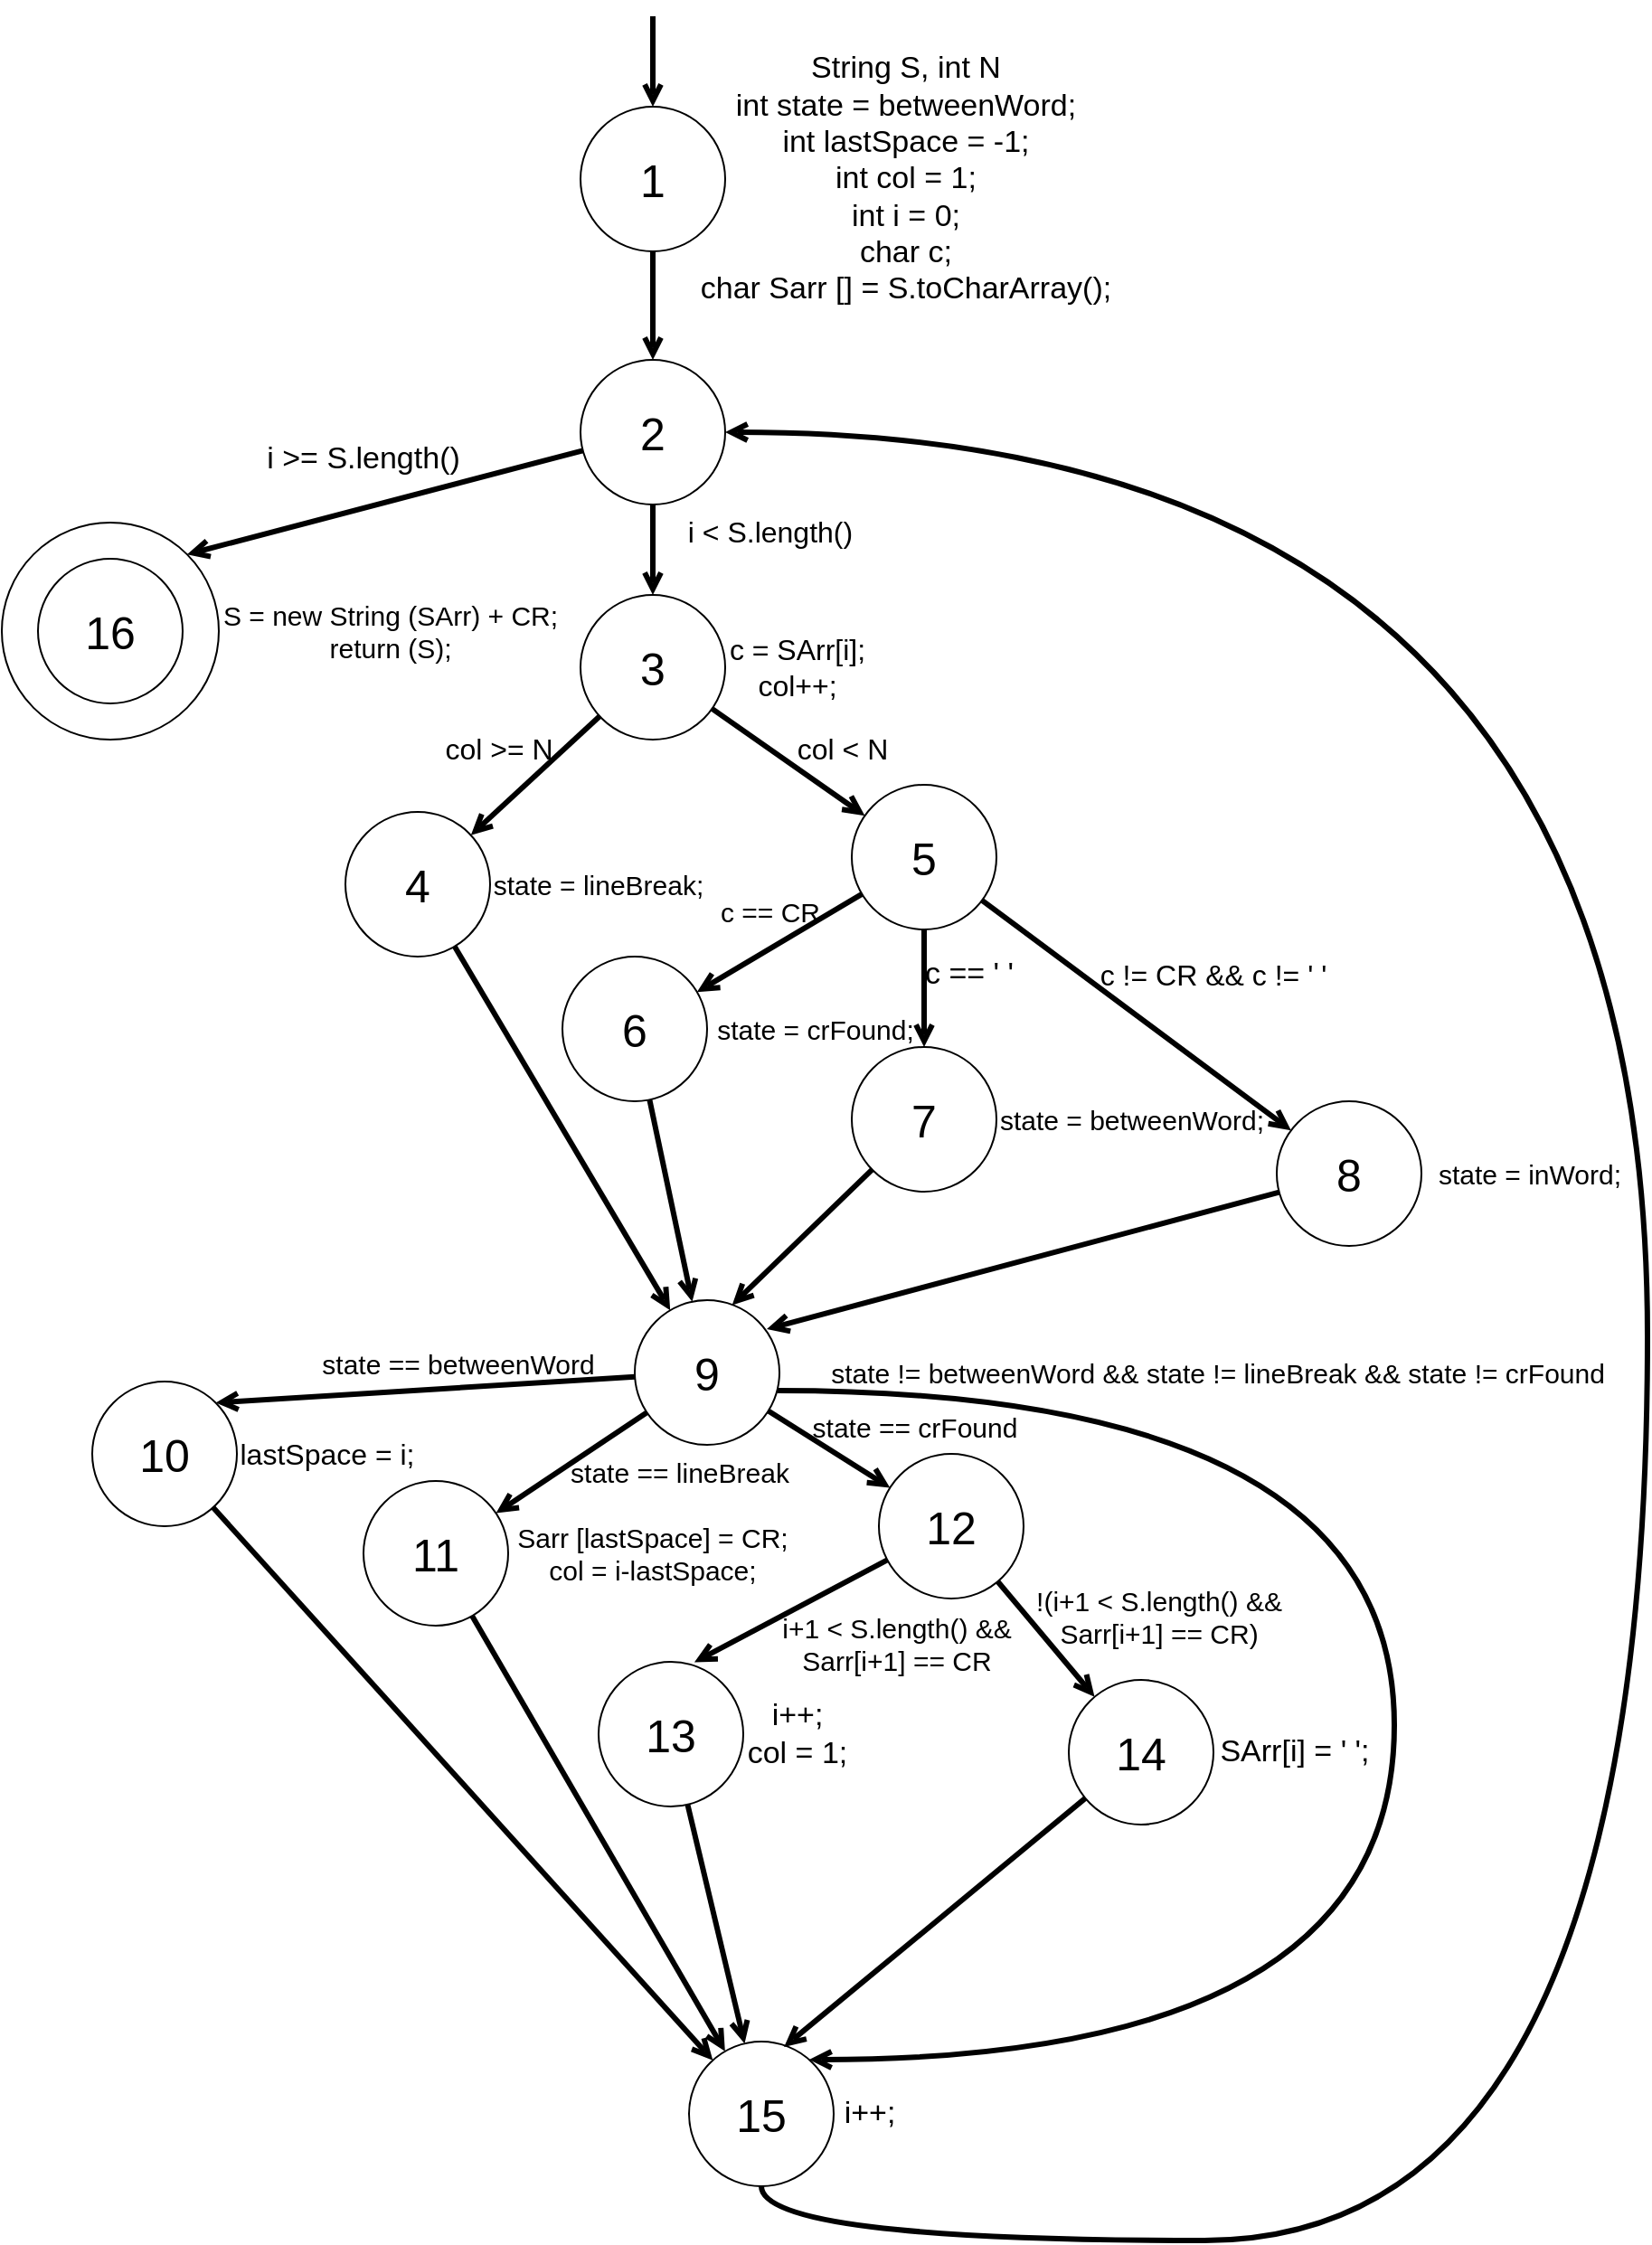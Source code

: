 <mxfile version="14.5.1" type="device"><diagram id="MNYH_Ljn3LR9eCLtB5Mg" name="Page-1"><mxGraphModel dx="2073" dy="903" grid="1" gridSize="10" guides="1" tooltips="1" connect="1" arrows="1" fold="1" page="1" pageScale="1" pageWidth="850" pageHeight="1100" math="0" shadow="0"><root><mxCell id="0"/><mxCell id="1" parent="0"/><mxCell id="qoeWmKMZMFy40wjtBwYk-44" value="" style="ellipse;whiteSpace=wrap;html=1;aspect=fixed;" vertex="1" parent="1"><mxGeometry x="-40" y="290" width="120" height="120" as="geometry"/></mxCell><mxCell id="qoeWmKMZMFy40wjtBwYk-1" value="&lt;font style=&quot;font-size: 25px&quot;&gt;1&lt;/font&gt;" style="ellipse;whiteSpace=wrap;html=1;aspect=fixed;" vertex="1" parent="1"><mxGeometry x="280" y="60" width="80" height="80" as="geometry"/></mxCell><mxCell id="qoeWmKMZMFy40wjtBwYk-5" value="&lt;span style=&quot;font-size: 25px&quot;&gt;2&lt;/span&gt;" style="ellipse;whiteSpace=wrap;html=1;aspect=fixed;" vertex="1" parent="1"><mxGeometry x="280" y="200" width="80" height="80" as="geometry"/></mxCell><mxCell id="qoeWmKMZMFy40wjtBwYk-6" value="" style="endArrow=open;html=1;entryX=0.5;entryY=0;entryDx=0;entryDy=0;endFill=0;strokeWidth=3;" edge="1" parent="1" target="qoeWmKMZMFy40wjtBwYk-1"><mxGeometry width="50" height="50" relative="1" as="geometry"><mxPoint x="320" y="10" as="sourcePoint"/><mxPoint x="510" y="50" as="targetPoint"/></mxGeometry></mxCell><mxCell id="qoeWmKMZMFy40wjtBwYk-8" value="" style="endArrow=open;html=1;endFill=0;strokeWidth=3;" edge="1" parent="1" source="qoeWmKMZMFy40wjtBwYk-1" target="qoeWmKMZMFy40wjtBwYk-5"><mxGeometry width="50" height="50" relative="1" as="geometry"><mxPoint x="330" y="20" as="sourcePoint"/><mxPoint x="330" y="70" as="targetPoint"/></mxGeometry></mxCell><mxCell id="qoeWmKMZMFy40wjtBwYk-9" value="&lt;span style=&quot;font-size: 25px&quot;&gt;3&lt;/span&gt;" style="ellipse;whiteSpace=wrap;html=1;aspect=fixed;" vertex="1" parent="1"><mxGeometry x="280" y="330" width="80" height="80" as="geometry"/></mxCell><mxCell id="qoeWmKMZMFy40wjtBwYk-10" value="" style="endArrow=open;html=1;endFill=0;strokeWidth=3;entryX=0.5;entryY=0;entryDx=0;entryDy=0;exitX=0.5;exitY=1;exitDx=0;exitDy=0;" edge="1" parent="1" source="qoeWmKMZMFy40wjtBwYk-5" target="qoeWmKMZMFy40wjtBwYk-9"><mxGeometry width="50" height="50" relative="1" as="geometry"><mxPoint x="330" y="150" as="sourcePoint"/><mxPoint x="330" y="210" as="targetPoint"/></mxGeometry></mxCell><mxCell id="qoeWmKMZMFy40wjtBwYk-11" value="&lt;span style=&quot;font-size: 25px&quot;&gt;4&lt;/span&gt;" style="ellipse;whiteSpace=wrap;html=1;aspect=fixed;" vertex="1" parent="1"><mxGeometry x="150" y="450" width="80" height="80" as="geometry"/></mxCell><mxCell id="qoeWmKMZMFy40wjtBwYk-12" value="&lt;span style=&quot;font-size: 25px&quot;&gt;5&lt;/span&gt;" style="ellipse;whiteSpace=wrap;html=1;aspect=fixed;" vertex="1" parent="1"><mxGeometry x="430" y="435" width="80" height="80" as="geometry"/></mxCell><mxCell id="qoeWmKMZMFy40wjtBwYk-13" value="" style="endArrow=open;html=1;endFill=0;strokeWidth=3;" edge="1" parent="1" source="qoeWmKMZMFy40wjtBwYk-9" target="qoeWmKMZMFy40wjtBwYk-11"><mxGeometry width="50" height="50" relative="1" as="geometry"><mxPoint x="330" y="290" as="sourcePoint"/><mxPoint x="330" y="340" as="targetPoint"/></mxGeometry></mxCell><mxCell id="qoeWmKMZMFy40wjtBwYk-14" value="" style="endArrow=open;html=1;endFill=0;strokeWidth=3;" edge="1" parent="1" source="qoeWmKMZMFy40wjtBwYk-9" target="qoeWmKMZMFy40wjtBwYk-12"><mxGeometry width="50" height="50" relative="1" as="geometry"><mxPoint x="307.707" y="413.212" as="sourcePoint"/><mxPoint x="272.188" y="466.718" as="targetPoint"/></mxGeometry></mxCell><mxCell id="qoeWmKMZMFy40wjtBwYk-15" value="&lt;span style=&quot;font-size: 25px&quot;&gt;6&lt;/span&gt;" style="ellipse;whiteSpace=wrap;html=1;aspect=fixed;" vertex="1" parent="1"><mxGeometry x="270" y="530" width="80" height="80" as="geometry"/></mxCell><mxCell id="qoeWmKMZMFy40wjtBwYk-16" value="&lt;span style=&quot;font-size: 25px&quot;&gt;7&lt;/span&gt;" style="ellipse;whiteSpace=wrap;html=1;aspect=fixed;" vertex="1" parent="1"><mxGeometry x="430" y="580" width="80" height="80" as="geometry"/></mxCell><mxCell id="qoeWmKMZMFy40wjtBwYk-17" value="&lt;span style=&quot;font-size: 25px&quot;&gt;8&lt;/span&gt;" style="ellipse;whiteSpace=wrap;html=1;aspect=fixed;" vertex="1" parent="1"><mxGeometry x="665" y="610" width="80" height="80" as="geometry"/></mxCell><mxCell id="qoeWmKMZMFy40wjtBwYk-18" value="" style="endArrow=open;html=1;endFill=0;strokeWidth=3;" edge="1" parent="1" source="qoeWmKMZMFy40wjtBwYk-12" target="qoeWmKMZMFy40wjtBwYk-15"><mxGeometry width="50" height="50" relative="1" as="geometry"><mxPoint x="352.293" y="413.212" as="sourcePoint"/><mxPoint x="387.812" y="466.718" as="targetPoint"/></mxGeometry></mxCell><mxCell id="qoeWmKMZMFy40wjtBwYk-19" value="" style="endArrow=open;html=1;endFill=0;strokeWidth=3;" edge="1" parent="1" source="qoeWmKMZMFy40wjtBwYk-12" target="qoeWmKMZMFy40wjtBwYk-16"><mxGeometry width="50" height="50" relative="1" as="geometry"><mxPoint x="394.345" y="536.809" as="sourcePoint"/><mxPoint x="365.869" y="603.283" as="targetPoint"/></mxGeometry></mxCell><mxCell id="qoeWmKMZMFy40wjtBwYk-20" value="" style="endArrow=open;html=1;endFill=0;strokeWidth=3;" edge="1" parent="1" source="qoeWmKMZMFy40wjtBwYk-12" target="qoeWmKMZMFy40wjtBwYk-17"><mxGeometry width="50" height="50" relative="1" as="geometry"><mxPoint x="425.655" y="536.809" as="sourcePoint"/><mxPoint x="454.131" y="603.283" as="targetPoint"/></mxGeometry></mxCell><mxCell id="qoeWmKMZMFy40wjtBwYk-21" value="&lt;span style=&quot;font-size: 25px&quot;&gt;9&lt;/span&gt;" style="ellipse;whiteSpace=wrap;html=1;aspect=fixed;" vertex="1" parent="1"><mxGeometry x="310" y="720" width="80" height="80" as="geometry"/></mxCell><mxCell id="qoeWmKMZMFy40wjtBwYk-22" value="" style="endArrow=open;html=1;endFill=0;strokeWidth=3;" edge="1" parent="1" source="qoeWmKMZMFy40wjtBwYk-11" target="qoeWmKMZMFy40wjtBwYk-21"><mxGeometry width="50" height="50" relative="1" as="geometry"><mxPoint x="394.345" y="536.809" as="sourcePoint"/><mxPoint x="365.869" y="603.283" as="targetPoint"/></mxGeometry></mxCell><mxCell id="qoeWmKMZMFy40wjtBwYk-23" value="" style="endArrow=open;html=1;endFill=0;strokeWidth=3;" edge="1" parent="1" source="qoeWmKMZMFy40wjtBwYk-15" target="qoeWmKMZMFy40wjtBwYk-21"><mxGeometry width="50" height="50" relative="1" as="geometry"><mxPoint x="262.203" y="538.093" as="sourcePoint"/><mxPoint x="360" y="730" as="targetPoint"/></mxGeometry></mxCell><mxCell id="qoeWmKMZMFy40wjtBwYk-24" value="" style="endArrow=open;html=1;endFill=0;strokeWidth=3;entryX=0.673;entryY=0.034;entryDx=0;entryDy=0;entryPerimeter=0;" edge="1" parent="1" source="qoeWmKMZMFy40wjtBwYk-16" target="qoeWmKMZMFy40wjtBwYk-21"><mxGeometry width="50" height="50" relative="1" as="geometry"><mxPoint x="350" y="680.0" as="sourcePoint"/><mxPoint x="350" y="770.0" as="targetPoint"/></mxGeometry></mxCell><mxCell id="qoeWmKMZMFy40wjtBwYk-25" value="" style="endArrow=open;html=1;endFill=0;strokeWidth=3;" edge="1" parent="1" source="qoeWmKMZMFy40wjtBwYk-17"><mxGeometry width="50" height="50" relative="1" as="geometry"><mxPoint x="446.911" y="672.663" as="sourcePoint"/><mxPoint x="383" y="736" as="targetPoint"/></mxGeometry></mxCell><mxCell id="qoeWmKMZMFy40wjtBwYk-26" value="&lt;span style=&quot;font-size: 25px&quot;&gt;10&lt;/span&gt;" style="ellipse;whiteSpace=wrap;html=1;aspect=fixed;" vertex="1" parent="1"><mxGeometry x="10" y="765" width="80" height="80" as="geometry"/></mxCell><mxCell id="qoeWmKMZMFy40wjtBwYk-27" value="&lt;span style=&quot;font-size: 25px&quot;&gt;11&lt;/span&gt;" style="ellipse;whiteSpace=wrap;html=1;aspect=fixed;" vertex="1" parent="1"><mxGeometry x="160" y="820" width="80" height="80" as="geometry"/></mxCell><mxCell id="qoeWmKMZMFy40wjtBwYk-28" value="&lt;span style=&quot;font-size: 25px&quot;&gt;12&lt;/span&gt;" style="ellipse;whiteSpace=wrap;html=1;aspect=fixed;" vertex="1" parent="1"><mxGeometry x="445" y="805" width="80" height="80" as="geometry"/></mxCell><mxCell id="qoeWmKMZMFy40wjtBwYk-29" value="&lt;span style=&quot;font-size: 25px&quot;&gt;13&lt;/span&gt;" style="ellipse;whiteSpace=wrap;html=1;aspect=fixed;" vertex="1" parent="1"><mxGeometry x="290" y="920" width="80" height="80" as="geometry"/></mxCell><mxCell id="qoeWmKMZMFy40wjtBwYk-30" value="&lt;span style=&quot;font-size: 25px&quot;&gt;14&lt;/span&gt;" style="ellipse;whiteSpace=wrap;html=1;aspect=fixed;" vertex="1" parent="1"><mxGeometry x="550" y="930" width="80" height="80" as="geometry"/></mxCell><mxCell id="qoeWmKMZMFy40wjtBwYk-31" value="&lt;span style=&quot;font-size: 25px&quot;&gt;15&lt;/span&gt;" style="ellipse;whiteSpace=wrap;html=1;aspect=fixed;" vertex="1" parent="1"><mxGeometry x="340" y="1130" width="80" height="80" as="geometry"/></mxCell><mxCell id="qoeWmKMZMFy40wjtBwYk-32" value="" style="endArrow=open;html=1;endFill=0;strokeWidth=3;entryX=1;entryY=0;entryDx=0;entryDy=0;" edge="1" parent="1" source="qoeWmKMZMFy40wjtBwYk-21" target="qoeWmKMZMFy40wjtBwYk-26"><mxGeometry width="50" height="50" relative="1" as="geometry"><mxPoint x="262.332" y="538.052" as="sourcePoint"/><mxPoint x="337.72" y="771.932" as="targetPoint"/></mxGeometry></mxCell><mxCell id="qoeWmKMZMFy40wjtBwYk-33" value="" style="endArrow=open;html=1;endFill=0;strokeWidth=3;" edge="1" parent="1" source="qoeWmKMZMFy40wjtBwYk-21" target="qoeWmKMZMFy40wjtBwYk-27"><mxGeometry width="50" height="50" relative="1" as="geometry"><mxPoint x="320.819" y="837.358" as="sourcePoint"/><mxPoint x="229.242" y="922.707" as="targetPoint"/></mxGeometry></mxCell><mxCell id="qoeWmKMZMFy40wjtBwYk-34" value="" style="endArrow=open;html=1;endFill=0;strokeWidth=3;" edge="1" parent="1" source="qoeWmKMZMFy40wjtBwYk-21" target="qoeWmKMZMFy40wjtBwYk-28"><mxGeometry width="50" height="50" relative="1" as="geometry"><mxPoint x="348.002" y="849.95" as="sourcePoint"/><mxPoint x="342.85" y="910.102" as="targetPoint"/></mxGeometry></mxCell><mxCell id="qoeWmKMZMFy40wjtBwYk-35" value="" style="endArrow=open;html=1;endFill=0;strokeWidth=3;entryX=0.662;entryY=0.003;entryDx=0;entryDy=0;entryPerimeter=0;" edge="1" parent="1" source="qoeWmKMZMFy40wjtBwYk-28" target="qoeWmKMZMFy40wjtBwYk-29"><mxGeometry width="50" height="50" relative="1" as="geometry"><mxPoint x="386.529" y="826.298" as="sourcePoint"/><mxPoint x="513.523" y="883.585" as="targetPoint"/></mxGeometry></mxCell><mxCell id="qoeWmKMZMFy40wjtBwYk-36" value="" style="endArrow=open;html=1;endFill=0;strokeWidth=3;" edge="1" parent="1" source="qoeWmKMZMFy40wjtBwYk-28" target="qoeWmKMZMFy40wjtBwYk-30"><mxGeometry width="50" height="50" relative="1" as="geometry"><mxPoint x="535.339" y="937.216" as="sourcePoint"/><mxPoint x="515.385" y="983.077" as="targetPoint"/></mxGeometry></mxCell><mxCell id="qoeWmKMZMFy40wjtBwYk-37" value="" style="endArrow=open;html=1;endFill=0;strokeWidth=3;entryX=0.657;entryY=0.037;entryDx=0;entryDy=0;entryPerimeter=0;" edge="1" parent="1" source="qoeWmKMZMFy40wjtBwYk-30" target="qoeWmKMZMFy40wjtBwYk-31"><mxGeometry width="50" height="50" relative="1" as="geometry"><mxPoint x="573.853" y="932.11" as="sourcePoint"/><mxPoint x="616.0" y="988.0" as="targetPoint"/></mxGeometry></mxCell><mxCell id="qoeWmKMZMFy40wjtBwYk-38" value="" style="endArrow=open;html=1;endFill=0;strokeWidth=3;" edge="1" parent="1" source="qoeWmKMZMFy40wjtBwYk-29" target="qoeWmKMZMFy40wjtBwYk-31"><mxGeometry width="50" height="50" relative="1" as="geometry"><mxPoint x="606.302" y="1041.551" as="sourcePoint"/><mxPoint x="423.691" y="1158.438" as="targetPoint"/></mxGeometry></mxCell><mxCell id="qoeWmKMZMFy40wjtBwYk-39" value="" style="endArrow=open;html=1;endFill=0;strokeWidth=3;" edge="1" parent="1" source="qoeWmKMZMFy40wjtBwYk-27" target="qoeWmKMZMFy40wjtBwYk-31"><mxGeometry width="50" height="50" relative="1" as="geometry"><mxPoint x="477.508" y="1053.077" as="sourcePoint"/><mxPoint x="412.661" y="1147.038" as="targetPoint"/></mxGeometry></mxCell><mxCell id="qoeWmKMZMFy40wjtBwYk-40" value="" style="endArrow=open;html=1;endFill=0;strokeWidth=3;" edge="1" parent="1" source="qoeWmKMZMFy40wjtBwYk-26" target="qoeWmKMZMFy40wjtBwYk-31"><mxGeometry width="50" height="50" relative="1" as="geometry"><mxPoint x="348.24" y="989.142" as="sourcePoint"/><mxPoint x="381.503" y="1140.913" as="targetPoint"/></mxGeometry></mxCell><mxCell id="qoeWmKMZMFy40wjtBwYk-41" value="" style="endArrow=open;html=1;endFill=0;strokeWidth=3;edgeStyle=orthogonalEdgeStyle;curved=1;" edge="1" parent="1" source="qoeWmKMZMFy40wjtBwYk-31" target="qoeWmKMZMFy40wjtBwYk-5"><mxGeometry width="50" height="50" relative="1" as="geometry"><mxPoint x="358.24" y="999.142" as="sourcePoint"/><mxPoint x="720" y="500" as="targetPoint"/><Array as="points"><mxPoint x="380" y="1240"/><mxPoint x="870" y="1240"/><mxPoint x="870" y="240"/></Array></mxGeometry></mxCell><mxCell id="qoeWmKMZMFy40wjtBwYk-42" value="&lt;span style=&quot;font-size: 25px&quot;&gt;16&lt;/span&gt;" style="ellipse;whiteSpace=wrap;html=1;aspect=fixed;" vertex="1" parent="1"><mxGeometry x="-20" y="310" width="80" height="80" as="geometry"/></mxCell><mxCell id="qoeWmKMZMFy40wjtBwYk-43" value="" style="endArrow=open;html=1;endFill=0;strokeWidth=3;entryX=1;entryY=0;entryDx=0;entryDy=0;" edge="1" parent="1" source="qoeWmKMZMFy40wjtBwYk-5" target="qoeWmKMZMFy40wjtBwYk-44"><mxGeometry width="50" height="50" relative="1" as="geometry"><mxPoint x="330" y="290" as="sourcePoint"/><mxPoint x="100" y="453" as="targetPoint"/></mxGeometry></mxCell><mxCell id="qoeWmKMZMFy40wjtBwYk-46" value="&lt;font style=&quot;font-size: 17px&quot;&gt;String S, int N&lt;br&gt;int state = betweenWord;&lt;br&gt;int lastSpace = -1;&lt;br&gt;int col = 1;&lt;br&gt;int i = 0;&lt;br&gt;char c;&lt;br&gt;char Sarr [] = S.toCharArray();&lt;/font&gt;" style="text;html=1;strokeColor=none;fillColor=none;align=center;verticalAlign=middle;whiteSpace=wrap;rounded=0;" vertex="1" parent="1"><mxGeometry x="340" y="30" width="240" height="140" as="geometry"/></mxCell><mxCell id="qoeWmKMZMFy40wjtBwYk-47" value="&lt;font style=&quot;font-size: 16px&quot;&gt;i &amp;lt; S.length()&lt;/font&gt;" style="text;html=1;strokeColor=none;fillColor=none;align=center;verticalAlign=middle;whiteSpace=wrap;rounded=0;" vertex="1" parent="1"><mxGeometry x="330" y="270" width="110" height="50" as="geometry"/></mxCell><mxCell id="qoeWmKMZMFy40wjtBwYk-48" value="&lt;font style=&quot;font-size: 17px&quot;&gt;i &amp;gt;= S.length()&lt;/font&gt;" style="text;html=1;strokeColor=none;fillColor=none;align=center;verticalAlign=middle;whiteSpace=wrap;rounded=0;" vertex="1" parent="1"><mxGeometry x="100" y="230" width="120" height="50" as="geometry"/></mxCell><mxCell id="qoeWmKMZMFy40wjtBwYk-49" value="&lt;font style=&quot;font-size: 16px&quot;&gt;c = SArr[i];&lt;br&gt;col++;&lt;/font&gt;" style="text;html=1;strokeColor=none;fillColor=none;align=center;verticalAlign=middle;whiteSpace=wrap;rounded=0;" vertex="1" parent="1"><mxGeometry x="355" y="345" width="90" height="50" as="geometry"/></mxCell><mxCell id="qoeWmKMZMFy40wjtBwYk-50" value="&lt;font style=&quot;font-size: 16px&quot;&gt;col &amp;gt;= N&lt;/font&gt;" style="text;html=1;strokeColor=none;fillColor=none;align=center;verticalAlign=middle;whiteSpace=wrap;rounded=0;" vertex="1" parent="1"><mxGeometry x="190" y="390" width="90" height="50" as="geometry"/></mxCell><mxCell id="qoeWmKMZMFy40wjtBwYk-51" value="&lt;font style=&quot;font-size: 16px&quot;&gt;col &amp;lt; N&lt;/font&gt;" style="text;html=1;strokeColor=none;fillColor=none;align=center;verticalAlign=middle;whiteSpace=wrap;rounded=0;" vertex="1" parent="1"><mxGeometry x="380" y="390" width="90" height="50" as="geometry"/></mxCell><mxCell id="qoeWmKMZMFy40wjtBwYk-52" value="&lt;font style=&quot;font-size: 15px&quot;&gt;state = lineBreak;&lt;/font&gt;" style="text;html=1;strokeColor=none;fillColor=none;align=center;verticalAlign=middle;whiteSpace=wrap;rounded=0;" vertex="1" parent="1"><mxGeometry x="230" y="465" width="120" height="50" as="geometry"/></mxCell><mxCell id="qoeWmKMZMFy40wjtBwYk-54" value="&lt;font style=&quot;font-size: 15px&quot;&gt;c == CR&lt;/font&gt;" style="text;html=1;strokeColor=none;fillColor=none;align=center;verticalAlign=middle;whiteSpace=wrap;rounded=0;" vertex="1" parent="1"><mxGeometry x="340" y="480" width="90" height="50" as="geometry"/></mxCell><mxCell id="qoeWmKMZMFy40wjtBwYk-55" value="&lt;font style=&quot;font-size: 17px&quot;&gt;c == ' '&lt;/font&gt;" style="text;html=1;strokeColor=none;fillColor=none;align=center;verticalAlign=middle;whiteSpace=wrap;rounded=0;" vertex="1" parent="1"><mxGeometry x="450" y="515" width="90" height="50" as="geometry"/></mxCell><mxCell id="qoeWmKMZMFy40wjtBwYk-56" value="&lt;font style=&quot;font-size: 16px&quot;&gt;c != CR &amp;amp;&amp;amp; c != ' '&lt;/font&gt;" style="text;html=1;strokeColor=none;fillColor=none;align=center;verticalAlign=middle;whiteSpace=wrap;rounded=0;" vertex="1" parent="1"><mxGeometry x="560" y="515" width="140" height="50" as="geometry"/></mxCell><mxCell id="qoeWmKMZMFy40wjtBwYk-57" value="&lt;font style=&quot;font-size: 15px&quot;&gt;state = crFound;&lt;/font&gt;" style="text;html=1;strokeColor=none;fillColor=none;align=center;verticalAlign=middle;whiteSpace=wrap;rounded=0;" vertex="1" parent="1"><mxGeometry x="340" y="545" width="140" height="50" as="geometry"/></mxCell><mxCell id="qoeWmKMZMFy40wjtBwYk-58" value="&lt;font style=&quot;font-size: 15px&quot;&gt;state = betweenWord;&lt;/font&gt;" style="text;html=1;strokeColor=none;fillColor=none;align=center;verticalAlign=middle;whiteSpace=wrap;rounded=0;" vertex="1" parent="1"><mxGeometry x="505" y="595" width="160" height="50" as="geometry"/></mxCell><mxCell id="qoeWmKMZMFy40wjtBwYk-59" value="&lt;font style=&quot;font-size: 15px&quot;&gt;state = inWord;&lt;/font&gt;" style="text;html=1;strokeColor=none;fillColor=none;align=center;verticalAlign=middle;whiteSpace=wrap;rounded=0;" vertex="1" parent="1"><mxGeometry x="745" y="625" width="120" height="50" as="geometry"/></mxCell><mxCell id="qoeWmKMZMFy40wjtBwYk-60" value="&lt;font style=&quot;font-size: 15px&quot;&gt;state == betweenWord&lt;/font&gt;" style="text;html=1;strokeColor=none;fillColor=none;align=center;verticalAlign=middle;whiteSpace=wrap;rounded=0;" vertex="1" parent="1"><mxGeometry x="125" y="730" width="175" height="50" as="geometry"/></mxCell><mxCell id="qoeWmKMZMFy40wjtBwYk-61" style="edgeStyle=orthogonalEdgeStyle;curved=1;rounded=0;orthogonalLoop=1;jettySize=auto;html=1;exitX=0.5;exitY=1;exitDx=0;exitDy=0;endArrow=open;endFill=0;strokeWidth=3;" edge="1" parent="1" source="qoeWmKMZMFy40wjtBwYk-60" target="qoeWmKMZMFy40wjtBwYk-60"><mxGeometry relative="1" as="geometry"/></mxCell><mxCell id="qoeWmKMZMFy40wjtBwYk-62" value="&lt;font style=&quot;font-size: 16px&quot;&gt;lastSpace = i;&lt;/font&gt;" style="text;html=1;strokeColor=none;fillColor=none;align=center;verticalAlign=middle;whiteSpace=wrap;rounded=0;" vertex="1" parent="1"><mxGeometry x="80" y="780" width="120" height="50" as="geometry"/></mxCell><mxCell id="qoeWmKMZMFy40wjtBwYk-63" value="&lt;font style=&quot;font-size: 15px&quot;&gt;state == lineBreak&lt;/font&gt;" style="text;html=1;strokeColor=none;fillColor=none;align=center;verticalAlign=middle;whiteSpace=wrap;rounded=0;" vertex="1" parent="1"><mxGeometry x="270" y="790" width="130" height="50" as="geometry"/></mxCell><mxCell id="qoeWmKMZMFy40wjtBwYk-66" value="" style="endArrow=open;html=1;endFill=0;strokeWidth=3;edgeStyle=orthogonalEdgeStyle;curved=1;" edge="1" parent="1" source="qoeWmKMZMFy40wjtBwYk-21" target="qoeWmKMZMFy40wjtBwYk-31"><mxGeometry width="50" height="50" relative="1" as="geometry"><mxPoint x="540" y="810" as="sourcePoint"/><mxPoint x="440" y="1190" as="targetPoint"/><Array as="points"><mxPoint x="730" y="770"/><mxPoint x="730" y="1140"/></Array></mxGeometry></mxCell><mxCell id="qoeWmKMZMFy40wjtBwYk-67" value="&lt;font style=&quot;font-size: 15px&quot;&gt;Sarr [lastSpace] = CR;&lt;br&gt;col = i-lastSpace;&lt;/font&gt;" style="text;html=1;strokeColor=none;fillColor=none;align=center;verticalAlign=middle;whiteSpace=wrap;rounded=0;" vertex="1" parent="1"><mxGeometry x="240" y="835" width="160" height="50" as="geometry"/></mxCell><mxCell id="qoeWmKMZMFy40wjtBwYk-68" value="&lt;font style=&quot;font-size: 15px&quot;&gt;state == crFound&lt;/font&gt;" style="text;html=1;strokeColor=none;fillColor=none;align=center;verticalAlign=middle;whiteSpace=wrap;rounded=0;" vertex="1" parent="1"><mxGeometry x="400" y="765" width="130" height="50" as="geometry"/></mxCell><mxCell id="qoeWmKMZMFy40wjtBwYk-69" value="&lt;font style=&quot;font-size: 15px&quot;&gt;i+1 &amp;lt; S.length() &amp;amp;&amp;amp; Sarr[i+1] == CR&lt;/font&gt;" style="text;html=1;strokeColor=none;fillColor=none;align=center;verticalAlign=middle;whiteSpace=wrap;rounded=0;" vertex="1" parent="1"><mxGeometry x="390" y="885" width="130" height="50" as="geometry"/></mxCell><mxCell id="qoeWmKMZMFy40wjtBwYk-70" value="&lt;font style=&quot;font-size: 15px&quot;&gt;!(i+1 &amp;lt; S.length() &amp;amp;&amp;amp; Sarr[i+1] == CR)&lt;/font&gt;" style="text;html=1;strokeColor=none;fillColor=none;align=center;verticalAlign=middle;whiteSpace=wrap;rounded=0;" vertex="1" parent="1"><mxGeometry x="530" y="870" width="140" height="50" as="geometry"/></mxCell><mxCell id="qoeWmKMZMFy40wjtBwYk-71" value="&lt;font style=&quot;font-size: 17px&quot;&gt;i++;&lt;br&gt;col = 1;&lt;/font&gt;" style="text;html=1;strokeColor=none;fillColor=none;align=center;verticalAlign=middle;whiteSpace=wrap;rounded=0;" vertex="1" parent="1"><mxGeometry x="370" y="935" width="60" height="50" as="geometry"/></mxCell><mxCell id="qoeWmKMZMFy40wjtBwYk-72" value="&lt;font style=&quot;font-size: 17px&quot;&gt;SArr[i] = ' ';&lt;/font&gt;" style="text;html=1;strokeColor=none;fillColor=none;align=center;verticalAlign=middle;whiteSpace=wrap;rounded=0;" vertex="1" parent="1"><mxGeometry x="630" y="945" width="90" height="50" as="geometry"/></mxCell><mxCell id="qoeWmKMZMFy40wjtBwYk-73" value="&lt;font style=&quot;font-size: 15px&quot;&gt;state != betweenWord &amp;amp;&amp;amp; state != lineBreak &amp;amp;&amp;amp; state != crFound&lt;/font&gt;" style="text;html=1;strokeColor=none;fillColor=none;align=center;verticalAlign=middle;whiteSpace=wrap;rounded=0;" vertex="1" parent="1"><mxGeometry x="415" y="735" width="435" height="50" as="geometry"/></mxCell><mxCell id="qoeWmKMZMFy40wjtBwYk-74" value="&lt;font style=&quot;font-size: 17px&quot;&gt;i++;&lt;/font&gt;" style="text;html=1;strokeColor=none;fillColor=none;align=center;verticalAlign=middle;whiteSpace=wrap;rounded=0;" vertex="1" parent="1"><mxGeometry x="410" y="1145" width="60" height="50" as="geometry"/></mxCell><mxCell id="qoeWmKMZMFy40wjtBwYk-76" value="&lt;font style=&quot;font-size: 15px&quot;&gt;S = new String (SArr) + CR;&lt;br&gt;return (S);&lt;/font&gt;" style="text;html=1;strokeColor=none;fillColor=none;align=center;verticalAlign=middle;whiteSpace=wrap;rounded=0;" vertex="1" parent="1"><mxGeometry x="80" y="325" width="190" height="50" as="geometry"/></mxCell></root></mxGraphModel></diagram></mxfile>